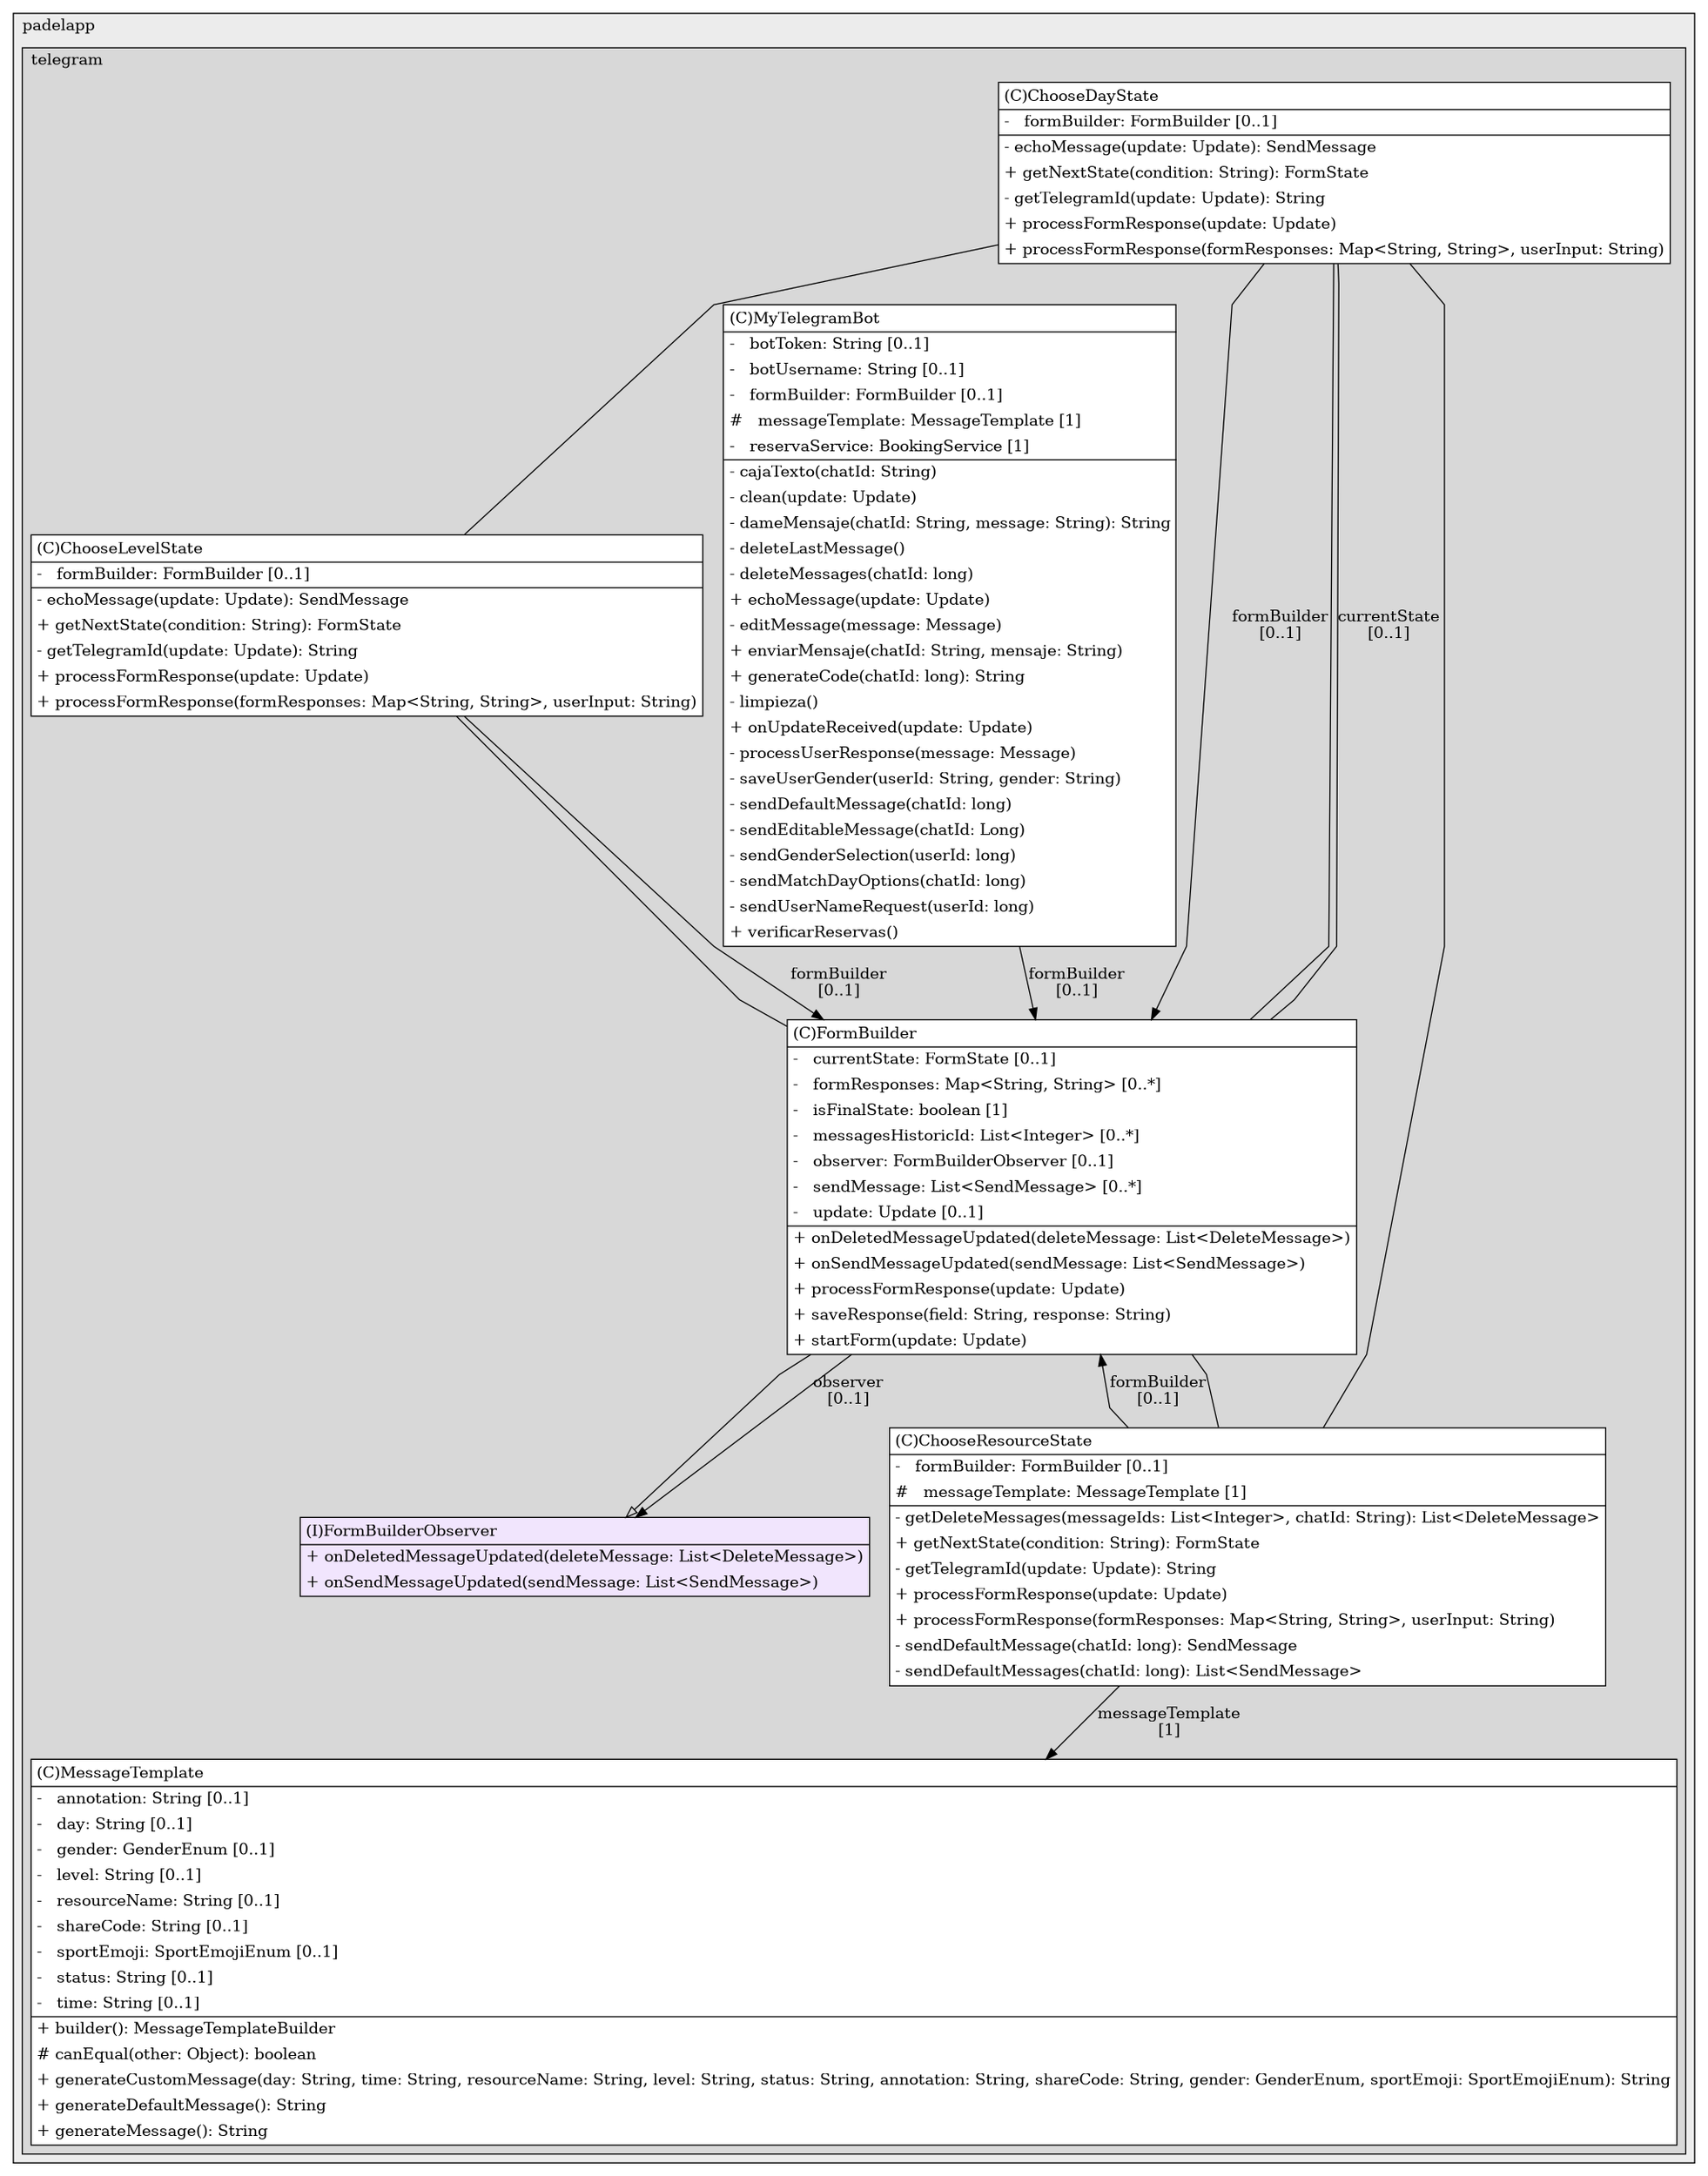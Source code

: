 @startuml

/' diagram meta data start
config=StructureConfiguration;
{
  "projectClassification": {
    "searchMode": "OpenProject", // OpenProject, AllProjects
    "includedProjects": "",
    "pathEndKeywords": "*.impl",
    "isClientPath": "",
    "isClientName": "",
    "isTestPath": "",
    "isTestName": "",
    "isMappingPath": "",
    "isMappingName": "",
    "isDataAccessPath": "",
    "isDataAccessName": "",
    "isDataStructurePath": "",
    "isDataStructureName": "",
    "isInterfaceStructuresPath": "",
    "isInterfaceStructuresName": "",
    "isEntryPointPath": "",
    "isEntryPointName": "",
    "treatFinalFieldsAsMandatory": false
  },
  "graphRestriction": {
    "classPackageExcludeFilter": "",
    "classPackageIncludeFilter": "",
    "classNameExcludeFilter": "",
    "classNameIncludeFilter": "",
    "methodNameExcludeFilter": "",
    "methodNameIncludeFilter": "",
    "removeByInheritance": "", // inheritance/annotation based filtering is done in a second step
    "removeByAnnotation": "",
    "removeByClassPackage": "", // cleanup the graph after inheritance/annotation based filtering is done
    "removeByClassName": "",
    "cutMappings": false,
    "cutEnum": true,
    "cutTests": true,
    "cutClient": true,
    "cutDataAccess": false,
    "cutInterfaceStructures": false,
    "cutDataStructures": false,
    "cutGetterAndSetter": true,
    "cutConstructors": true
  },
  "graphTraversal": {
    "forwardDepth": 6,
    "backwardDepth": 6,
    "classPackageExcludeFilter": "",
    "classPackageIncludeFilter": "",
    "classNameExcludeFilter": "",
    "classNameIncludeFilter": "",
    "methodNameExcludeFilter": "",
    "methodNameIncludeFilter": "",
    "hideMappings": false,
    "hideDataStructures": false,
    "hidePrivateMethods": true,
    "hideInterfaceCalls": true, // indirection: implementation -> interface (is hidden) -> implementation
    "onlyShowApplicationEntryPoints": false, // root node is included
    "useMethodCallsForStructureDiagram": "ForwardOnly" // ForwardOnly, BothDirections, No
  },
  "details": {
    "aggregation": "GroupByClass", // ByClass, GroupByClass, None
    "showClassGenericTypes": true,
    "showMethods": true,
    "showMethodParameterNames": true,
    "showMethodParameterTypes": true,
    "showMethodReturnType": true,
    "showPackageLevels": 2,
    "showDetailedClassStructure": true
  },
  "rootClass": "com.padelapp.telegram.observer.FormBuilderObserver",
  "extensionCallbackMethod": "" // qualified.class.name#methodName - signature: public static String method(String)
}
diagram meta data end '/



digraph g {
    rankdir="TB"
    splines=polyline
    

'nodes 
subgraph cluster_774277991 { 
   	label=padelapp
	labeljust=l
	fillcolor="#ececec"
	style=filled
   
   subgraph cluster_641256536 { 
   	label=telegram
	labeljust=l
	fillcolor="#d8d8d8"
	style=filled
   
   ChooseDayState415459971[
	label=<<TABLE BORDER="1" CELLBORDER="0" CELLPADDING="4" CELLSPACING="0">
<TR><TD ALIGN="LEFT" >(C)ChooseDayState</TD></TR>
<HR/>
<TR><TD ALIGN="LEFT" >-   formBuilder: FormBuilder [0..1]</TD></TR>
<HR/>
<TR><TD ALIGN="LEFT" >- echoMessage(update: Update): SendMessage</TD></TR>
<TR><TD ALIGN="LEFT" >+ getNextState(condition: String): FormState</TD></TR>
<TR><TD ALIGN="LEFT" >- getTelegramId(update: Update): String</TD></TR>
<TR><TD ALIGN="LEFT" >+ processFormResponse(update: Update)</TD></TR>
<TR><TD ALIGN="LEFT" >+ processFormResponse(formResponses: Map&lt;String, String&gt;, userInput: String)</TD></TR>
</TABLE>>
	style=filled
	margin=0
	shape=plaintext
	fillcolor="#FFFFFF"
];

ChooseLevelState415459971[
	label=<<TABLE BORDER="1" CELLBORDER="0" CELLPADDING="4" CELLSPACING="0">
<TR><TD ALIGN="LEFT" >(C)ChooseLevelState</TD></TR>
<HR/>
<TR><TD ALIGN="LEFT" >-   formBuilder: FormBuilder [0..1]</TD></TR>
<HR/>
<TR><TD ALIGN="LEFT" >- echoMessage(update: Update): SendMessage</TD></TR>
<TR><TD ALIGN="LEFT" >+ getNextState(condition: String): FormState</TD></TR>
<TR><TD ALIGN="LEFT" >- getTelegramId(update: Update): String</TD></TR>
<TR><TD ALIGN="LEFT" >+ processFormResponse(update: Update)</TD></TR>
<TR><TD ALIGN="LEFT" >+ processFormResponse(formResponses: Map&lt;String, String&gt;, userInput: String)</TD></TR>
</TABLE>>
	style=filled
	margin=0
	shape=plaintext
	fillcolor="#FFFFFF"
];

ChooseResourceState415459971[
	label=<<TABLE BORDER="1" CELLBORDER="0" CELLPADDING="4" CELLSPACING="0">
<TR><TD ALIGN="LEFT" >(C)ChooseResourceState</TD></TR>
<HR/>
<TR><TD ALIGN="LEFT" >-   formBuilder: FormBuilder [0..1]</TD></TR>
<TR><TD ALIGN="LEFT" >#   messageTemplate: MessageTemplate [1]</TD></TR>
<HR/>
<TR><TD ALIGN="LEFT" >- getDeleteMessages(messageIds: List&lt;Integer&gt;, chatId: String): List&lt;DeleteMessage&gt;</TD></TR>
<TR><TD ALIGN="LEFT" >+ getNextState(condition: String): FormState</TD></TR>
<TR><TD ALIGN="LEFT" >- getTelegramId(update: Update): String</TD></TR>
<TR><TD ALIGN="LEFT" >+ processFormResponse(update: Update)</TD></TR>
<TR><TD ALIGN="LEFT" >+ processFormResponse(formResponses: Map&lt;String, String&gt;, userInput: String)</TD></TR>
<TR><TD ALIGN="LEFT" >- sendDefaultMessage(chatId: long): SendMessage</TD></TR>
<TR><TD ALIGN="LEFT" >- sendDefaultMessages(chatId: long): List&lt;SendMessage&gt;</TD></TR>
</TABLE>>
	style=filled
	margin=0
	shape=plaintext
	fillcolor="#FFFFFF"
];

FormBuilder1248189326[
	label=<<TABLE BORDER="1" CELLBORDER="0" CELLPADDING="4" CELLSPACING="0">
<TR><TD ALIGN="LEFT" >(C)FormBuilder</TD></TR>
<HR/>
<TR><TD ALIGN="LEFT" >-   currentState: FormState [0..1]</TD></TR>
<TR><TD ALIGN="LEFT" >-   formResponses: Map&lt;String, String&gt; [0..*]</TD></TR>
<TR><TD ALIGN="LEFT" >-   isFinalState: boolean [1]</TD></TR>
<TR><TD ALIGN="LEFT" >-   messagesHistoricId: List&lt;Integer&gt; [0..*]</TD></TR>
<TR><TD ALIGN="LEFT" >-   observer: FormBuilderObserver [0..1]</TD></TR>
<TR><TD ALIGN="LEFT" >-   sendMessage: List&lt;SendMessage&gt; [0..*]</TD></TR>
<TR><TD ALIGN="LEFT" >-   update: Update [0..1]</TD></TR>
<HR/>
<TR><TD ALIGN="LEFT" >+ onDeletedMessageUpdated(deleteMessage: List&lt;DeleteMessage&gt;)</TD></TR>
<TR><TD ALIGN="LEFT" >+ onSendMessageUpdated(sendMessage: List&lt;SendMessage&gt;)</TD></TR>
<TR><TD ALIGN="LEFT" >+ processFormResponse(update: Update)</TD></TR>
<TR><TD ALIGN="LEFT" >+ saveResponse(field: String, response: String)</TD></TR>
<TR><TD ALIGN="LEFT" >+ startForm(update: Update)</TD></TR>
</TABLE>>
	style=filled
	margin=0
	shape=plaintext
	fillcolor="#FFFFFF"
];

FormBuilderObserver488421655[
	label=<<TABLE BORDER="1" CELLBORDER="0" CELLPADDING="4" CELLSPACING="0">
<TR><TD ALIGN="LEFT" >(I)FormBuilderObserver</TD></TR>
<HR/>
<TR><TD ALIGN="LEFT" >+ onDeletedMessageUpdated(deleteMessage: List&lt;DeleteMessage&gt;)</TD></TR>
<TR><TD ALIGN="LEFT" >+ onSendMessageUpdated(sendMessage: List&lt;SendMessage&gt;)</TD></TR>
</TABLE>>
	style=filled
	margin=0
	shape=plaintext
	fillcolor="#F1E5FD"
];

MessageTemplate2136391821[
	label=<<TABLE BORDER="1" CELLBORDER="0" CELLPADDING="4" CELLSPACING="0">
<TR><TD ALIGN="LEFT" >(C)MessageTemplate</TD></TR>
<HR/>
<TR><TD ALIGN="LEFT" >-   annotation: String [0..1]</TD></TR>
<TR><TD ALIGN="LEFT" >-   day: String [0..1]</TD></TR>
<TR><TD ALIGN="LEFT" >-   gender: GenderEnum [0..1]</TD></TR>
<TR><TD ALIGN="LEFT" >-   level: String [0..1]</TD></TR>
<TR><TD ALIGN="LEFT" >-   resourceName: String [0..1]</TD></TR>
<TR><TD ALIGN="LEFT" >-   shareCode: String [0..1]</TD></TR>
<TR><TD ALIGN="LEFT" >-   sportEmoji: SportEmojiEnum [0..1]</TD></TR>
<TR><TD ALIGN="LEFT" >-   status: String [0..1]</TD></TR>
<TR><TD ALIGN="LEFT" >-   time: String [0..1]</TD></TR>
<HR/>
<TR><TD ALIGN="LEFT" >+ builder(): MessageTemplateBuilder</TD></TR>
<TR><TD ALIGN="LEFT" ># canEqual(other: Object): boolean</TD></TR>
<TR><TD ALIGN="LEFT" >+ generateCustomMessage(day: String, time: String, resourceName: String, level: String, status: String, annotation: String, shareCode: String, gender: GenderEnum, sportEmoji: SportEmojiEnum): String</TD></TR>
<TR><TD ALIGN="LEFT" >+ generateDefaultMessage(): String</TD></TR>
<TR><TD ALIGN="LEFT" >+ generateMessage(): String</TD></TR>
</TABLE>>
	style=filled
	margin=0
	shape=plaintext
	fillcolor="#FFFFFF"
];

MyTelegramBot198989947[
	label=<<TABLE BORDER="1" CELLBORDER="0" CELLPADDING="4" CELLSPACING="0">
<TR><TD ALIGN="LEFT" >(C)MyTelegramBot</TD></TR>
<HR/>
<TR><TD ALIGN="LEFT" >-   botToken: String [0..1]</TD></TR>
<TR><TD ALIGN="LEFT" >-   botUsername: String [0..1]</TD></TR>
<TR><TD ALIGN="LEFT" >-   formBuilder: FormBuilder [0..1]</TD></TR>
<TR><TD ALIGN="LEFT" >#   messageTemplate: MessageTemplate [1]</TD></TR>
<TR><TD ALIGN="LEFT" >-   reservaService: BookingService [1]</TD></TR>
<HR/>
<TR><TD ALIGN="LEFT" >- cajaTexto(chatId: String)</TD></TR>
<TR><TD ALIGN="LEFT" >- clean(update: Update)</TD></TR>
<TR><TD ALIGN="LEFT" >- dameMensaje(chatId: String, message: String): String</TD></TR>
<TR><TD ALIGN="LEFT" >- deleteLastMessage()</TD></TR>
<TR><TD ALIGN="LEFT" >- deleteMessages(chatId: long)</TD></TR>
<TR><TD ALIGN="LEFT" >+ echoMessage(update: Update)</TD></TR>
<TR><TD ALIGN="LEFT" >- editMessage(message: Message)</TD></TR>
<TR><TD ALIGN="LEFT" >+ enviarMensaje(chatId: String, mensaje: String)</TD></TR>
<TR><TD ALIGN="LEFT" >+ generateCode(chatId: long): String</TD></TR>
<TR><TD ALIGN="LEFT" >- limpieza()</TD></TR>
<TR><TD ALIGN="LEFT" >+ onUpdateReceived(update: Update)</TD></TR>
<TR><TD ALIGN="LEFT" >- processUserResponse(message: Message)</TD></TR>
<TR><TD ALIGN="LEFT" >- saveUserGender(userId: String, gender: String)</TD></TR>
<TR><TD ALIGN="LEFT" >- sendDefaultMessage(chatId: long)</TD></TR>
<TR><TD ALIGN="LEFT" >- sendEditableMessage(chatId: Long)</TD></TR>
<TR><TD ALIGN="LEFT" >- sendGenderSelection(userId: long)</TD></TR>
<TR><TD ALIGN="LEFT" >- sendMatchDayOptions(chatId: long)</TD></TR>
<TR><TD ALIGN="LEFT" >- sendUserNameRequest(userId: long)</TD></TR>
<TR><TD ALIGN="LEFT" >+ verificarReservas()</TD></TR>
</TABLE>>
	style=filled
	margin=0
	shape=plaintext
	fillcolor="#FFFFFF"
];
} 
} 

'edges    
ChooseDayState415459971 -> ChooseLevelState415459971[arrowhead=none];
ChooseDayState415459971 -> ChooseResourceState415459971[arrowhead=none];
ChooseDayState415459971 -> FormBuilder1248189326[label="formBuilder
[0..1]"];
ChooseLevelState415459971 -> FormBuilder1248189326[label="formBuilder
[0..1]"];
ChooseResourceState415459971 -> FormBuilder1248189326[label="formBuilder
[0..1]"];
ChooseResourceState415459971 -> MessageTemplate2136391821[label="messageTemplate
[1]"];
FormBuilder1248189326 -> ChooseDayState415459971[arrowhead=none];
FormBuilder1248189326 -> ChooseDayState415459971[label="currentState
[0..1]", arrowhead=none];
FormBuilder1248189326 -> ChooseLevelState415459971[arrowhead=none];
FormBuilder1248189326 -> ChooseResourceState415459971[arrowhead=none];
FormBuilder1248189326 -> FormBuilderObserver488421655[label="observer
[0..1]"];
FormBuilderObserver488421655 -> FormBuilder1248189326[arrowhead=none, arrowtail=empty, dir=both];
MyTelegramBot198989947 -> FormBuilder1248189326[label="formBuilder
[0..1]"];
    
}
@enduml